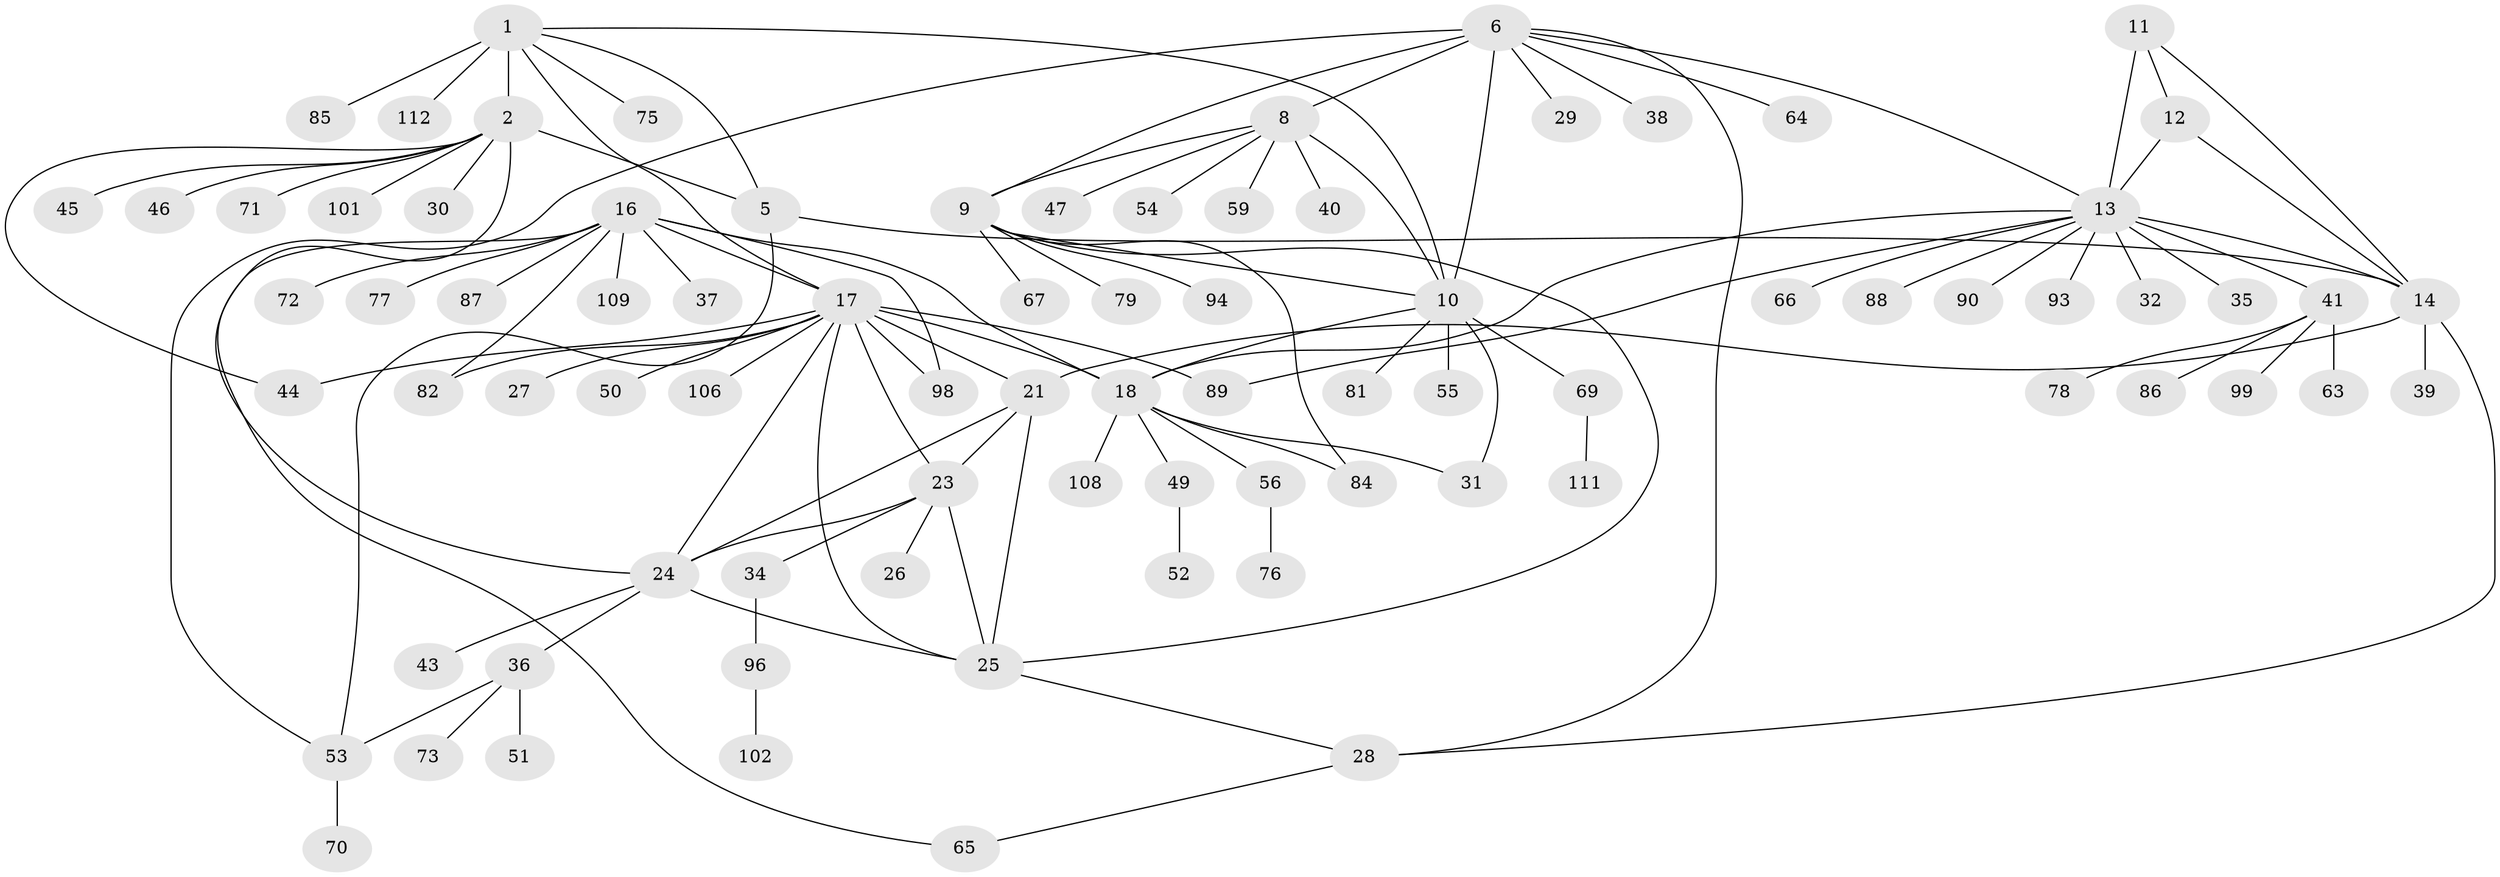 // Generated by graph-tools (version 1.1) at 2025/52/02/27/25 19:52:21]
// undirected, 83 vertices, 113 edges
graph export_dot {
graph [start="1"]
  node [color=gray90,style=filled];
  1 [super="+3"];
  2 [super="+4"];
  5 [super="+68"];
  6 [super="+7"];
  8 [super="+107"];
  9 [super="+62"];
  10 [super="+104"];
  11 [super="+48"];
  12 [super="+60"];
  13 [super="+15"];
  14 [super="+103"];
  16 [super="+20"];
  17 [super="+22"];
  18 [super="+19"];
  21 [super="+91"];
  23;
  24 [super="+33"];
  25;
  26;
  27;
  28 [super="+95"];
  29;
  30;
  31;
  32;
  34 [super="+61"];
  35;
  36 [super="+42"];
  37;
  38;
  39;
  40;
  41 [super="+110"];
  43;
  44;
  45;
  46;
  47;
  49;
  50;
  51;
  52 [super="+57"];
  53 [super="+105"];
  54;
  55;
  56 [super="+58"];
  59;
  63 [super="+100"];
  64 [super="+92"];
  65 [super="+74"];
  66;
  67;
  69;
  70 [super="+80"];
  71 [super="+83"];
  72;
  73;
  75;
  76;
  77;
  78;
  79;
  81;
  82;
  84;
  85;
  86;
  87 [super="+97"];
  88;
  89;
  90;
  93;
  94;
  96;
  98;
  99;
  101;
  102;
  106;
  108;
  109;
  111;
  112;
  1 -- 2 [weight=4];
  1 -- 5 [weight=2];
  1 -- 10;
  1 -- 112;
  1 -- 17;
  1 -- 85;
  1 -- 75;
  2 -- 5 [weight=2];
  2 -- 30;
  2 -- 101;
  2 -- 71;
  2 -- 44;
  2 -- 45;
  2 -- 46;
  2 -- 24;
  5 -- 14;
  5 -- 53;
  6 -- 8 [weight=2];
  6 -- 9 [weight=2];
  6 -- 10 [weight=2];
  6 -- 28;
  6 -- 29;
  6 -- 38;
  6 -- 53;
  6 -- 64;
  6 -- 13;
  8 -- 9;
  8 -- 10;
  8 -- 40;
  8 -- 47;
  8 -- 54;
  8 -- 59;
  9 -- 10;
  9 -- 25;
  9 -- 67;
  9 -- 79;
  9 -- 84;
  9 -- 94;
  10 -- 18;
  10 -- 31;
  10 -- 55;
  10 -- 69;
  10 -- 81;
  11 -- 12;
  11 -- 13 [weight=2];
  11 -- 14;
  12 -- 13 [weight=2];
  12 -- 14;
  13 -- 14 [weight=2];
  13 -- 35;
  13 -- 41;
  13 -- 66;
  13 -- 32;
  13 -- 18;
  13 -- 88;
  13 -- 89;
  13 -- 90;
  13 -- 93;
  14 -- 21;
  14 -- 39;
  14 -- 28;
  16 -- 17 [weight=2];
  16 -- 18 [weight=4];
  16 -- 37;
  16 -- 65;
  16 -- 72;
  16 -- 77;
  16 -- 82;
  16 -- 109;
  16 -- 98;
  16 -- 87;
  17 -- 18 [weight=2];
  17 -- 44;
  17 -- 98;
  17 -- 106;
  17 -- 50;
  17 -- 82;
  17 -- 21;
  17 -- 23;
  17 -- 24;
  17 -- 89;
  17 -- 27;
  17 -- 25;
  18 -- 31;
  18 -- 49;
  18 -- 84;
  18 -- 56;
  18 -- 108;
  21 -- 23;
  21 -- 24;
  21 -- 25;
  23 -- 24;
  23 -- 25;
  23 -- 26;
  23 -- 34;
  24 -- 25;
  24 -- 36;
  24 -- 43;
  25 -- 28;
  28 -- 65;
  34 -- 96;
  36 -- 51;
  36 -- 53;
  36 -- 73;
  41 -- 63;
  41 -- 78;
  41 -- 86;
  41 -- 99;
  49 -- 52;
  53 -- 70;
  56 -- 76;
  69 -- 111;
  96 -- 102;
}
